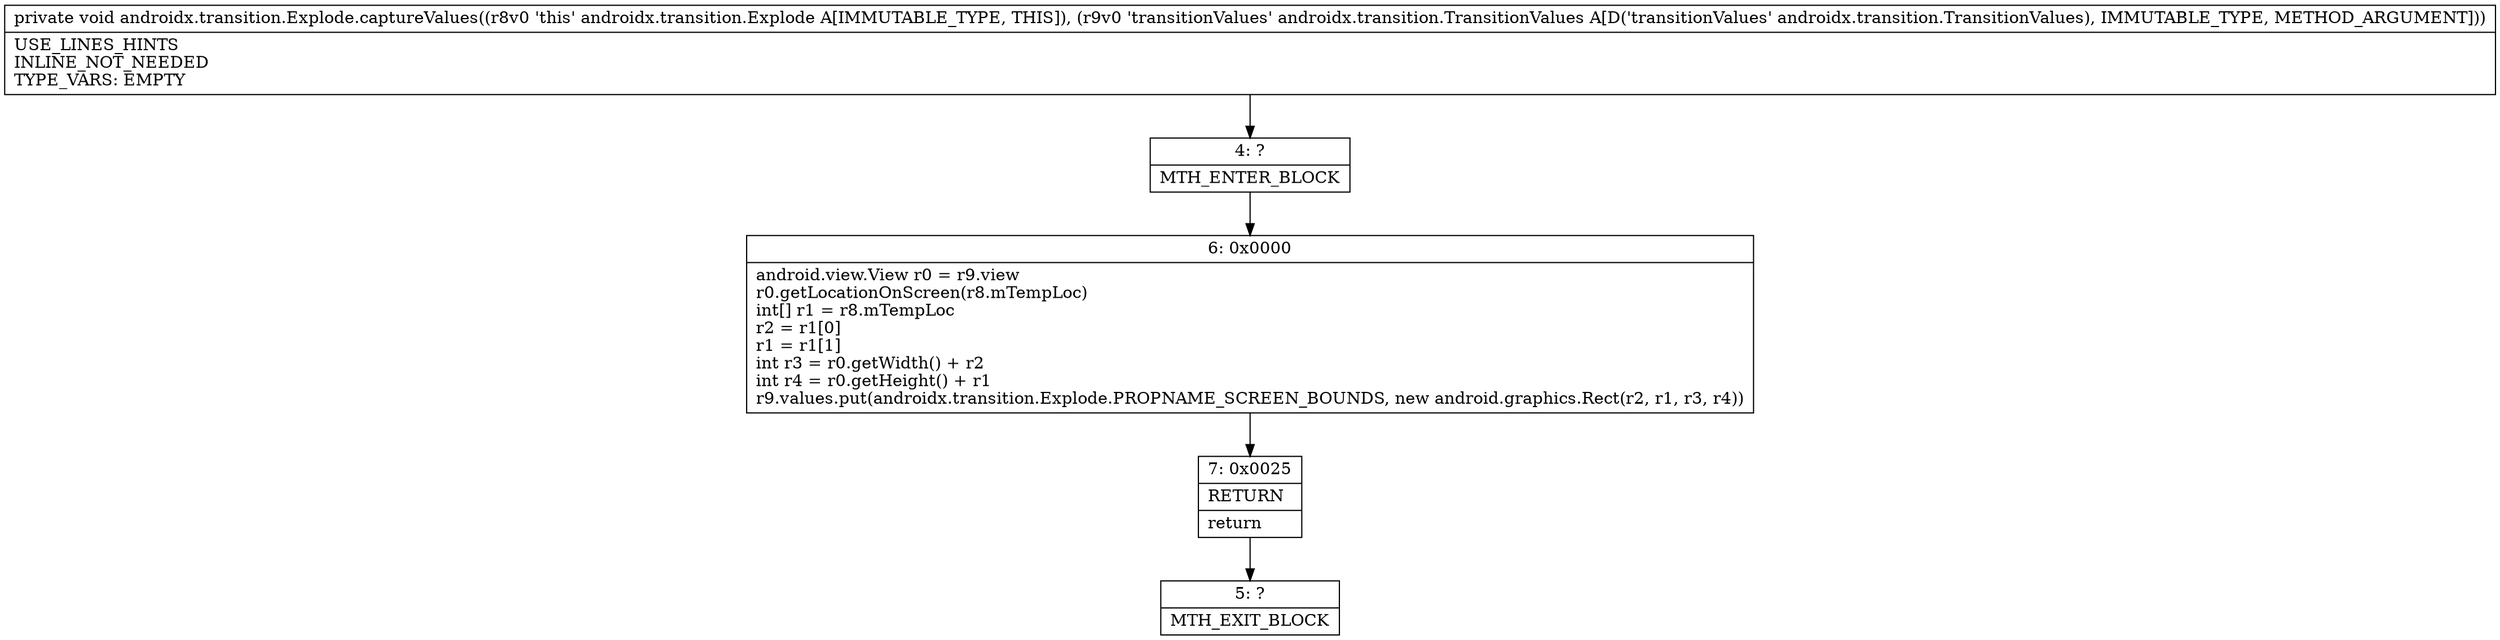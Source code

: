 digraph "CFG forandroidx.transition.Explode.captureValues(Landroidx\/transition\/TransitionValues;)V" {
Node_4 [shape=record,label="{4\:\ ?|MTH_ENTER_BLOCK\l}"];
Node_6 [shape=record,label="{6\:\ 0x0000|android.view.View r0 = r9.view\lr0.getLocationOnScreen(r8.mTempLoc)\lint[] r1 = r8.mTempLoc\lr2 = r1[0]\lr1 = r1[1]\lint r3 = r0.getWidth() + r2\lint r4 = r0.getHeight() + r1\lr9.values.put(androidx.transition.Explode.PROPNAME_SCREEN_BOUNDS, new android.graphics.Rect(r2, r1, r3, r4))\l}"];
Node_7 [shape=record,label="{7\:\ 0x0025|RETURN\l|return\l}"];
Node_5 [shape=record,label="{5\:\ ?|MTH_EXIT_BLOCK\l}"];
MethodNode[shape=record,label="{private void androidx.transition.Explode.captureValues((r8v0 'this' androidx.transition.Explode A[IMMUTABLE_TYPE, THIS]), (r9v0 'transitionValues' androidx.transition.TransitionValues A[D('transitionValues' androidx.transition.TransitionValues), IMMUTABLE_TYPE, METHOD_ARGUMENT]))  | USE_LINES_HINTS\lINLINE_NOT_NEEDED\lTYPE_VARS: EMPTY\l}"];
MethodNode -> Node_4;Node_4 -> Node_6;
Node_6 -> Node_7;
Node_7 -> Node_5;
}

